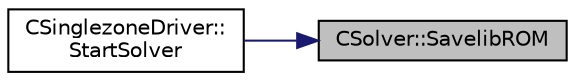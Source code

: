 digraph "CSolver::SavelibROM"
{
 // LATEX_PDF_SIZE
  edge [fontname="Helvetica",fontsize="10",labelfontname="Helvetica",labelfontsize="10"];
  node [fontname="Helvetica",fontsize="10",shape=record];
  rankdir="RL";
  Node1 [label="CSolver::SavelibROM",height=0.2,width=0.4,color="black", fillcolor="grey75", style="filled", fontcolor="black",tooltip="Save snapshot or POD data using libROM."];
  Node1 -> Node2 [dir="back",color="midnightblue",fontsize="10",style="solid",fontname="Helvetica"];
  Node2 [label="CSinglezoneDriver::\lStartSolver",height=0.2,width=0.4,color="black", fillcolor="white", style="filled",URL="$classCSinglezoneDriver.html#ac98c6acfe034381fb3b77c6753c4d734",tooltip="[Overload] Launch the computation for single-zone problems."];
}
